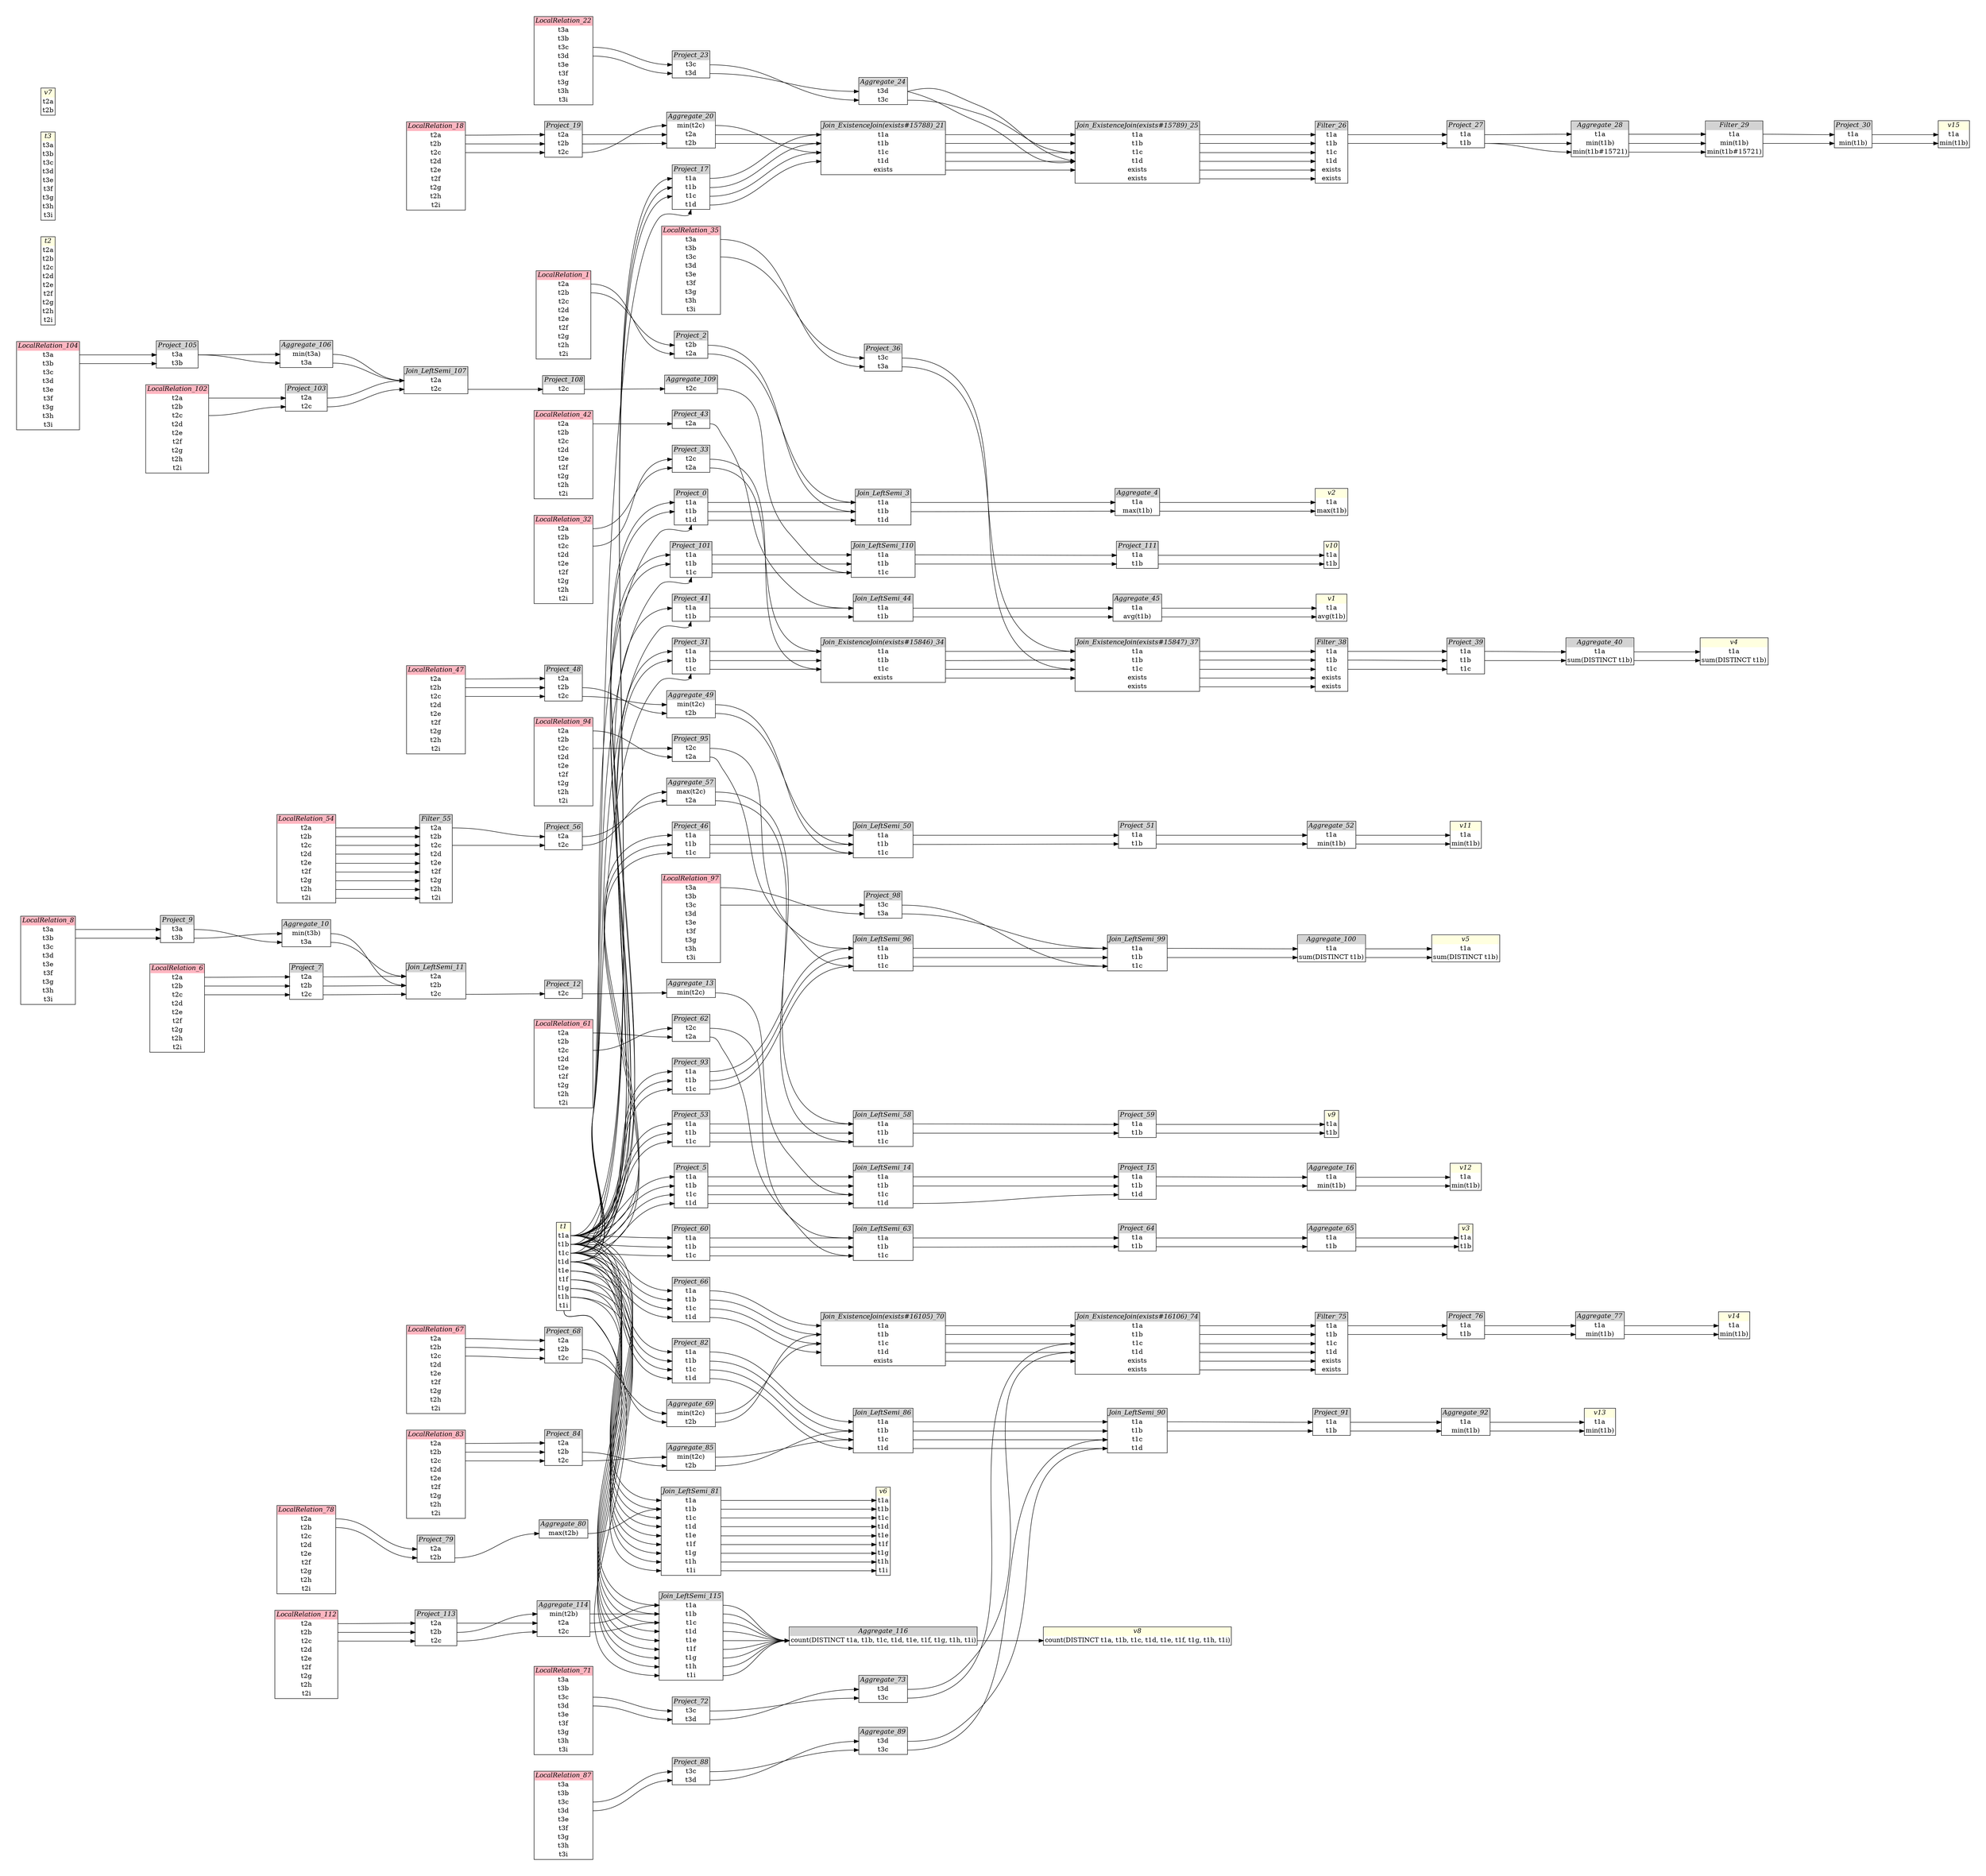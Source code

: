 // Automatically generated by SQLFlowTestSuite


digraph {
  graph [pad="0.5", nodesep="0.5", ranksep="2", fontname="Helvetica"];
  node [shape=plain]
  rankdir=LR;

  
"Aggregate_10" [label=<
<table border="1" cellborder="0" cellspacing="0">
  <tr><td bgcolor="lightgray" port="nodeName"><i>Aggregate_10</i></td></tr>
  <tr><td port="0">min(t3b)</td></tr>
<tr><td port="1">t3a</td></tr>
</table>>];
     

"Aggregate_100" [label=<
<table border="1" cellborder="0" cellspacing="0">
  <tr><td bgcolor="lightgray" port="nodeName"><i>Aggregate_100</i></td></tr>
  <tr><td port="0">t1a</td></tr>
<tr><td port="1">sum(DISTINCT t1b)</td></tr>
</table>>];
     

"Aggregate_106" [label=<
<table border="1" cellborder="0" cellspacing="0">
  <tr><td bgcolor="lightgray" port="nodeName"><i>Aggregate_106</i></td></tr>
  <tr><td port="0">min(t3a)</td></tr>
<tr><td port="1">t3a</td></tr>
</table>>];
     

"Aggregate_109" [label=<
<table border="1" cellborder="0" cellspacing="0">
  <tr><td bgcolor="lightgray" port="nodeName"><i>Aggregate_109</i></td></tr>
  <tr><td port="0">t2c</td></tr>
</table>>];
     

"Aggregate_114" [label=<
<table border="1" cellborder="0" cellspacing="0">
  <tr><td bgcolor="lightgray" port="nodeName"><i>Aggregate_114</i></td></tr>
  <tr><td port="0">min(t2b)</td></tr>
<tr><td port="1">t2a</td></tr>
<tr><td port="2">t2c</td></tr>
</table>>];
     

"Aggregate_116" [label=<
<table border="1" cellborder="0" cellspacing="0">
  <tr><td bgcolor="lightgray" port="nodeName"><i>Aggregate_116</i></td></tr>
  <tr><td port="0">count(DISTINCT t1a, t1b, t1c, t1d, t1e, t1f, t1g, t1h, t1i)</td></tr>
</table>>];
     

"Aggregate_13" [label=<
<table border="1" cellborder="0" cellspacing="0">
  <tr><td bgcolor="lightgray" port="nodeName"><i>Aggregate_13</i></td></tr>
  <tr><td port="0">min(t2c)</td></tr>
</table>>];
     

"Aggregate_16" [label=<
<table border="1" cellborder="0" cellspacing="0">
  <tr><td bgcolor="lightgray" port="nodeName"><i>Aggregate_16</i></td></tr>
  <tr><td port="0">t1a</td></tr>
<tr><td port="1">min(t1b)</td></tr>
</table>>];
     

"Aggregate_20" [label=<
<table border="1" cellborder="0" cellspacing="0">
  <tr><td bgcolor="lightgray" port="nodeName"><i>Aggregate_20</i></td></tr>
  <tr><td port="0">min(t2c)</td></tr>
<tr><td port="1">t2a</td></tr>
<tr><td port="2">t2b</td></tr>
</table>>];
     

"Aggregate_24" [label=<
<table border="1" cellborder="0" cellspacing="0">
  <tr><td bgcolor="lightgray" port="nodeName"><i>Aggregate_24</i></td></tr>
  <tr><td port="0">t3d</td></tr>
<tr><td port="1">t3c</td></tr>
</table>>];
     

"Aggregate_28" [label=<
<table border="1" cellborder="0" cellspacing="0">
  <tr><td bgcolor="lightgray" port="nodeName"><i>Aggregate_28</i></td></tr>
  <tr><td port="0">t1a</td></tr>
<tr><td port="1">min(t1b)</td></tr>
<tr><td port="2">min(t1b#15721)</td></tr>
</table>>];
     

"Aggregate_4" [label=<
<table border="1" cellborder="0" cellspacing="0">
  <tr><td bgcolor="lightgray" port="nodeName"><i>Aggregate_4</i></td></tr>
  <tr><td port="0">t1a</td></tr>
<tr><td port="1">max(t1b)</td></tr>
</table>>];
     

"Aggregate_40" [label=<
<table border="1" cellborder="0" cellspacing="0">
  <tr><td bgcolor="lightgray" port="nodeName"><i>Aggregate_40</i></td></tr>
  <tr><td port="0">t1a</td></tr>
<tr><td port="1">sum(DISTINCT t1b)</td></tr>
</table>>];
     

"Aggregate_45" [label=<
<table border="1" cellborder="0" cellspacing="0">
  <tr><td bgcolor="lightgray" port="nodeName"><i>Aggregate_45</i></td></tr>
  <tr><td port="0">t1a</td></tr>
<tr><td port="1">avg(t1b)</td></tr>
</table>>];
     

"Aggregate_49" [label=<
<table border="1" cellborder="0" cellspacing="0">
  <tr><td bgcolor="lightgray" port="nodeName"><i>Aggregate_49</i></td></tr>
  <tr><td port="0">min(t2c)</td></tr>
<tr><td port="1">t2b</td></tr>
</table>>];
     

"Aggregate_52" [label=<
<table border="1" cellborder="0" cellspacing="0">
  <tr><td bgcolor="lightgray" port="nodeName"><i>Aggregate_52</i></td></tr>
  <tr><td port="0">t1a</td></tr>
<tr><td port="1">min(t1b)</td></tr>
</table>>];
     

"Aggregate_57" [label=<
<table border="1" cellborder="0" cellspacing="0">
  <tr><td bgcolor="lightgray" port="nodeName"><i>Aggregate_57</i></td></tr>
  <tr><td port="0">max(t2c)</td></tr>
<tr><td port="1">t2a</td></tr>
</table>>];
     

"Aggregate_65" [label=<
<table border="1" cellborder="0" cellspacing="0">
  <tr><td bgcolor="lightgray" port="nodeName"><i>Aggregate_65</i></td></tr>
  <tr><td port="0">t1a</td></tr>
<tr><td port="1">t1b</td></tr>
</table>>];
     

"Aggregate_69" [label=<
<table border="1" cellborder="0" cellspacing="0">
  <tr><td bgcolor="lightgray" port="nodeName"><i>Aggregate_69</i></td></tr>
  <tr><td port="0">min(t2c)</td></tr>
<tr><td port="1">t2b</td></tr>
</table>>];
     

"Aggregate_73" [label=<
<table border="1" cellborder="0" cellspacing="0">
  <tr><td bgcolor="lightgray" port="nodeName"><i>Aggregate_73</i></td></tr>
  <tr><td port="0">t3d</td></tr>
<tr><td port="1">t3c</td></tr>
</table>>];
     

"Aggregate_77" [label=<
<table border="1" cellborder="0" cellspacing="0">
  <tr><td bgcolor="lightgray" port="nodeName"><i>Aggregate_77</i></td></tr>
  <tr><td port="0">t1a</td></tr>
<tr><td port="1">min(t1b)</td></tr>
</table>>];
     

"Aggregate_80" [label=<
<table border="1" cellborder="0" cellspacing="0">
  <tr><td bgcolor="lightgray" port="nodeName"><i>Aggregate_80</i></td></tr>
  <tr><td port="0">max(t2b)</td></tr>
</table>>];
     

"Aggregate_85" [label=<
<table border="1" cellborder="0" cellspacing="0">
  <tr><td bgcolor="lightgray" port="nodeName"><i>Aggregate_85</i></td></tr>
  <tr><td port="0">min(t2c)</td></tr>
<tr><td port="1">t2b</td></tr>
</table>>];
     

"Aggregate_89" [label=<
<table border="1" cellborder="0" cellspacing="0">
  <tr><td bgcolor="lightgray" port="nodeName"><i>Aggregate_89</i></td></tr>
  <tr><td port="0">t3d</td></tr>
<tr><td port="1">t3c</td></tr>
</table>>];
     

"Aggregate_92" [label=<
<table border="1" cellborder="0" cellspacing="0">
  <tr><td bgcolor="lightgray" port="nodeName"><i>Aggregate_92</i></td></tr>
  <tr><td port="0">t1a</td></tr>
<tr><td port="1">min(t1b)</td></tr>
</table>>];
     

"Filter_26" [label=<
<table border="1" cellborder="0" cellspacing="0">
  <tr><td bgcolor="lightgray" port="nodeName"><i>Filter_26</i></td></tr>
  <tr><td port="0">t1a</td></tr>
<tr><td port="1">t1b</td></tr>
<tr><td port="2">t1c</td></tr>
<tr><td port="3">t1d</td></tr>
<tr><td port="4">exists</td></tr>
<tr><td port="5">exists</td></tr>
</table>>];
     

"Filter_29" [label=<
<table border="1" cellborder="0" cellspacing="0">
  <tr><td bgcolor="lightgray" port="nodeName"><i>Filter_29</i></td></tr>
  <tr><td port="0">t1a</td></tr>
<tr><td port="1">min(t1b)</td></tr>
<tr><td port="2">min(t1b#15721)</td></tr>
</table>>];
     

"Filter_38" [label=<
<table border="1" cellborder="0" cellspacing="0">
  <tr><td bgcolor="lightgray" port="nodeName"><i>Filter_38</i></td></tr>
  <tr><td port="0">t1a</td></tr>
<tr><td port="1">t1b</td></tr>
<tr><td port="2">t1c</td></tr>
<tr><td port="3">exists</td></tr>
<tr><td port="4">exists</td></tr>
</table>>];
     

"Filter_55" [label=<
<table border="1" cellborder="0" cellspacing="0">
  <tr><td bgcolor="lightgray" port="nodeName"><i>Filter_55</i></td></tr>
  <tr><td port="0">t2a</td></tr>
<tr><td port="1">t2b</td></tr>
<tr><td port="2">t2c</td></tr>
<tr><td port="3">t2d</td></tr>
<tr><td port="4">t2e</td></tr>
<tr><td port="5">t2f</td></tr>
<tr><td port="6">t2g</td></tr>
<tr><td port="7">t2h</td></tr>
<tr><td port="8">t2i</td></tr>
</table>>];
     

"Filter_75" [label=<
<table border="1" cellborder="0" cellspacing="0">
  <tr><td bgcolor="lightgray" port="nodeName"><i>Filter_75</i></td></tr>
  <tr><td port="0">t1a</td></tr>
<tr><td port="1">t1b</td></tr>
<tr><td port="2">t1c</td></tr>
<tr><td port="3">t1d</td></tr>
<tr><td port="4">exists</td></tr>
<tr><td port="5">exists</td></tr>
</table>>];
     

"Join_ExistenceJoin(exists#15788)_21" [label=<
<table border="1" cellborder="0" cellspacing="0">
  <tr><td bgcolor="lightgray" port="nodeName"><i>Join_ExistenceJoin(exists#15788)_21</i></td></tr>
  <tr><td port="0">t1a</td></tr>
<tr><td port="1">t1b</td></tr>
<tr><td port="2">t1c</td></tr>
<tr><td port="3">t1d</td></tr>
<tr><td port="4">exists</td></tr>
</table>>];
     

"Join_ExistenceJoin(exists#15789)_25" [label=<
<table border="1" cellborder="0" cellspacing="0">
  <tr><td bgcolor="lightgray" port="nodeName"><i>Join_ExistenceJoin(exists#15789)_25</i></td></tr>
  <tr><td port="0">t1a</td></tr>
<tr><td port="1">t1b</td></tr>
<tr><td port="2">t1c</td></tr>
<tr><td port="3">t1d</td></tr>
<tr><td port="4">exists</td></tr>
<tr><td port="5">exists</td></tr>
</table>>];
     

"Join_ExistenceJoin(exists#15846)_34" [label=<
<table border="1" cellborder="0" cellspacing="0">
  <tr><td bgcolor="lightgray" port="nodeName"><i>Join_ExistenceJoin(exists#15846)_34</i></td></tr>
  <tr><td port="0">t1a</td></tr>
<tr><td port="1">t1b</td></tr>
<tr><td port="2">t1c</td></tr>
<tr><td port="3">exists</td></tr>
</table>>];
     

"Join_ExistenceJoin(exists#15847)_37" [label=<
<table border="1" cellborder="0" cellspacing="0">
  <tr><td bgcolor="lightgray" port="nodeName"><i>Join_ExistenceJoin(exists#15847)_37</i></td></tr>
  <tr><td port="0">t1a</td></tr>
<tr><td port="1">t1b</td></tr>
<tr><td port="2">t1c</td></tr>
<tr><td port="3">exists</td></tr>
<tr><td port="4">exists</td></tr>
</table>>];
     

"Join_ExistenceJoin(exists#16105)_70" [label=<
<table border="1" cellborder="0" cellspacing="0">
  <tr><td bgcolor="lightgray" port="nodeName"><i>Join_ExistenceJoin(exists#16105)_70</i></td></tr>
  <tr><td port="0">t1a</td></tr>
<tr><td port="1">t1b</td></tr>
<tr><td port="2">t1c</td></tr>
<tr><td port="3">t1d</td></tr>
<tr><td port="4">exists</td></tr>
</table>>];
     

"Join_ExistenceJoin(exists#16106)_74" [label=<
<table border="1" cellborder="0" cellspacing="0">
  <tr><td bgcolor="lightgray" port="nodeName"><i>Join_ExistenceJoin(exists#16106)_74</i></td></tr>
  <tr><td port="0">t1a</td></tr>
<tr><td port="1">t1b</td></tr>
<tr><td port="2">t1c</td></tr>
<tr><td port="3">t1d</td></tr>
<tr><td port="4">exists</td></tr>
<tr><td port="5">exists</td></tr>
</table>>];
     

"Join_LeftSemi_107" [label=<
<table border="1" cellborder="0" cellspacing="0">
  <tr><td bgcolor="lightgray" port="nodeName"><i>Join_LeftSemi_107</i></td></tr>
  <tr><td port="0">t2a</td></tr>
<tr><td port="1">t2c</td></tr>
</table>>];
     

"Join_LeftSemi_11" [label=<
<table border="1" cellborder="0" cellspacing="0">
  <tr><td bgcolor="lightgray" port="nodeName"><i>Join_LeftSemi_11</i></td></tr>
  <tr><td port="0">t2a</td></tr>
<tr><td port="1">t2b</td></tr>
<tr><td port="2">t2c</td></tr>
</table>>];
     

"Join_LeftSemi_110" [label=<
<table border="1" cellborder="0" cellspacing="0">
  <tr><td bgcolor="lightgray" port="nodeName"><i>Join_LeftSemi_110</i></td></tr>
  <tr><td port="0">t1a</td></tr>
<tr><td port="1">t1b</td></tr>
<tr><td port="2">t1c</td></tr>
</table>>];
     

"Join_LeftSemi_115" [label=<
<table border="1" cellborder="0" cellspacing="0">
  <tr><td bgcolor="lightgray" port="nodeName"><i>Join_LeftSemi_115</i></td></tr>
  <tr><td port="0">t1a</td></tr>
<tr><td port="1">t1b</td></tr>
<tr><td port="2">t1c</td></tr>
<tr><td port="3">t1d</td></tr>
<tr><td port="4">t1e</td></tr>
<tr><td port="5">t1f</td></tr>
<tr><td port="6">t1g</td></tr>
<tr><td port="7">t1h</td></tr>
<tr><td port="8">t1i</td></tr>
</table>>];
     

"Join_LeftSemi_14" [label=<
<table border="1" cellborder="0" cellspacing="0">
  <tr><td bgcolor="lightgray" port="nodeName"><i>Join_LeftSemi_14</i></td></tr>
  <tr><td port="0">t1a</td></tr>
<tr><td port="1">t1b</td></tr>
<tr><td port="2">t1c</td></tr>
<tr><td port="3">t1d</td></tr>
</table>>];
     

"Join_LeftSemi_3" [label=<
<table border="1" cellborder="0" cellspacing="0">
  <tr><td bgcolor="lightgray" port="nodeName"><i>Join_LeftSemi_3</i></td></tr>
  <tr><td port="0">t1a</td></tr>
<tr><td port="1">t1b</td></tr>
<tr><td port="2">t1d</td></tr>
</table>>];
     

"Join_LeftSemi_44" [label=<
<table border="1" cellborder="0" cellspacing="0">
  <tr><td bgcolor="lightgray" port="nodeName"><i>Join_LeftSemi_44</i></td></tr>
  <tr><td port="0">t1a</td></tr>
<tr><td port="1">t1b</td></tr>
</table>>];
     

"Join_LeftSemi_50" [label=<
<table border="1" cellborder="0" cellspacing="0">
  <tr><td bgcolor="lightgray" port="nodeName"><i>Join_LeftSemi_50</i></td></tr>
  <tr><td port="0">t1a</td></tr>
<tr><td port="1">t1b</td></tr>
<tr><td port="2">t1c</td></tr>
</table>>];
     

"Join_LeftSemi_58" [label=<
<table border="1" cellborder="0" cellspacing="0">
  <tr><td bgcolor="lightgray" port="nodeName"><i>Join_LeftSemi_58</i></td></tr>
  <tr><td port="0">t1a</td></tr>
<tr><td port="1">t1b</td></tr>
<tr><td port="2">t1c</td></tr>
</table>>];
     

"Join_LeftSemi_63" [label=<
<table border="1" cellborder="0" cellspacing="0">
  <tr><td bgcolor="lightgray" port="nodeName"><i>Join_LeftSemi_63</i></td></tr>
  <tr><td port="0">t1a</td></tr>
<tr><td port="1">t1b</td></tr>
<tr><td port="2">t1c</td></tr>
</table>>];
     

"Join_LeftSemi_81" [label=<
<table border="1" cellborder="0" cellspacing="0">
  <tr><td bgcolor="lightgray" port="nodeName"><i>Join_LeftSemi_81</i></td></tr>
  <tr><td port="0">t1a</td></tr>
<tr><td port="1">t1b</td></tr>
<tr><td port="2">t1c</td></tr>
<tr><td port="3">t1d</td></tr>
<tr><td port="4">t1e</td></tr>
<tr><td port="5">t1f</td></tr>
<tr><td port="6">t1g</td></tr>
<tr><td port="7">t1h</td></tr>
<tr><td port="8">t1i</td></tr>
</table>>];
     

"Join_LeftSemi_86" [label=<
<table border="1" cellborder="0" cellspacing="0">
  <tr><td bgcolor="lightgray" port="nodeName"><i>Join_LeftSemi_86</i></td></tr>
  <tr><td port="0">t1a</td></tr>
<tr><td port="1">t1b</td></tr>
<tr><td port="2">t1c</td></tr>
<tr><td port="3">t1d</td></tr>
</table>>];
     

"Join_LeftSemi_90" [label=<
<table border="1" cellborder="0" cellspacing="0">
  <tr><td bgcolor="lightgray" port="nodeName"><i>Join_LeftSemi_90</i></td></tr>
  <tr><td port="0">t1a</td></tr>
<tr><td port="1">t1b</td></tr>
<tr><td port="2">t1c</td></tr>
<tr><td port="3">t1d</td></tr>
</table>>];
     

"Join_LeftSemi_96" [label=<
<table border="1" cellborder="0" cellspacing="0">
  <tr><td bgcolor="lightgray" port="nodeName"><i>Join_LeftSemi_96</i></td></tr>
  <tr><td port="0">t1a</td></tr>
<tr><td port="1">t1b</td></tr>
<tr><td port="2">t1c</td></tr>
</table>>];
     

"Join_LeftSemi_99" [label=<
<table border="1" cellborder="0" cellspacing="0">
  <tr><td bgcolor="lightgray" port="nodeName"><i>Join_LeftSemi_99</i></td></tr>
  <tr><td port="0">t1a</td></tr>
<tr><td port="1">t1b</td></tr>
<tr><td port="2">t1c</td></tr>
</table>>];
     

"LocalRelation_1" [label=<
<table border="1" cellborder="0" cellspacing="0">
  <tr><td bgcolor="lightpink" port="nodeName"><i>LocalRelation_1</i></td></tr>
  <tr><td port="0">t2a</td></tr>
<tr><td port="1">t2b</td></tr>
<tr><td port="2">t2c</td></tr>
<tr><td port="3">t2d</td></tr>
<tr><td port="4">t2e</td></tr>
<tr><td port="5">t2f</td></tr>
<tr><td port="6">t2g</td></tr>
<tr><td port="7">t2h</td></tr>
<tr><td port="8">t2i</td></tr>
</table>>];
     

"LocalRelation_102" [label=<
<table border="1" cellborder="0" cellspacing="0">
  <tr><td bgcolor="lightpink" port="nodeName"><i>LocalRelation_102</i></td></tr>
  <tr><td port="0">t2a</td></tr>
<tr><td port="1">t2b</td></tr>
<tr><td port="2">t2c</td></tr>
<tr><td port="3">t2d</td></tr>
<tr><td port="4">t2e</td></tr>
<tr><td port="5">t2f</td></tr>
<tr><td port="6">t2g</td></tr>
<tr><td port="7">t2h</td></tr>
<tr><td port="8">t2i</td></tr>
</table>>];
     

"LocalRelation_104" [label=<
<table border="1" cellborder="0" cellspacing="0">
  <tr><td bgcolor="lightpink" port="nodeName"><i>LocalRelation_104</i></td></tr>
  <tr><td port="0">t3a</td></tr>
<tr><td port="1">t3b</td></tr>
<tr><td port="2">t3c</td></tr>
<tr><td port="3">t3d</td></tr>
<tr><td port="4">t3e</td></tr>
<tr><td port="5">t3f</td></tr>
<tr><td port="6">t3g</td></tr>
<tr><td port="7">t3h</td></tr>
<tr><td port="8">t3i</td></tr>
</table>>];
     

"LocalRelation_112" [label=<
<table border="1" cellborder="0" cellspacing="0">
  <tr><td bgcolor="lightpink" port="nodeName"><i>LocalRelation_112</i></td></tr>
  <tr><td port="0">t2a</td></tr>
<tr><td port="1">t2b</td></tr>
<tr><td port="2">t2c</td></tr>
<tr><td port="3">t2d</td></tr>
<tr><td port="4">t2e</td></tr>
<tr><td port="5">t2f</td></tr>
<tr><td port="6">t2g</td></tr>
<tr><td port="7">t2h</td></tr>
<tr><td port="8">t2i</td></tr>
</table>>];
     

"LocalRelation_18" [label=<
<table border="1" cellborder="0" cellspacing="0">
  <tr><td bgcolor="lightpink" port="nodeName"><i>LocalRelation_18</i></td></tr>
  <tr><td port="0">t2a</td></tr>
<tr><td port="1">t2b</td></tr>
<tr><td port="2">t2c</td></tr>
<tr><td port="3">t2d</td></tr>
<tr><td port="4">t2e</td></tr>
<tr><td port="5">t2f</td></tr>
<tr><td port="6">t2g</td></tr>
<tr><td port="7">t2h</td></tr>
<tr><td port="8">t2i</td></tr>
</table>>];
     

"LocalRelation_22" [label=<
<table border="1" cellborder="0" cellspacing="0">
  <tr><td bgcolor="lightpink" port="nodeName"><i>LocalRelation_22</i></td></tr>
  <tr><td port="0">t3a</td></tr>
<tr><td port="1">t3b</td></tr>
<tr><td port="2">t3c</td></tr>
<tr><td port="3">t3d</td></tr>
<tr><td port="4">t3e</td></tr>
<tr><td port="5">t3f</td></tr>
<tr><td port="6">t3g</td></tr>
<tr><td port="7">t3h</td></tr>
<tr><td port="8">t3i</td></tr>
</table>>];
     

"LocalRelation_32" [label=<
<table border="1" cellborder="0" cellspacing="0">
  <tr><td bgcolor="lightpink" port="nodeName"><i>LocalRelation_32</i></td></tr>
  <tr><td port="0">t2a</td></tr>
<tr><td port="1">t2b</td></tr>
<tr><td port="2">t2c</td></tr>
<tr><td port="3">t2d</td></tr>
<tr><td port="4">t2e</td></tr>
<tr><td port="5">t2f</td></tr>
<tr><td port="6">t2g</td></tr>
<tr><td port="7">t2h</td></tr>
<tr><td port="8">t2i</td></tr>
</table>>];
     

"LocalRelation_35" [label=<
<table border="1" cellborder="0" cellspacing="0">
  <tr><td bgcolor="lightpink" port="nodeName"><i>LocalRelation_35</i></td></tr>
  <tr><td port="0">t3a</td></tr>
<tr><td port="1">t3b</td></tr>
<tr><td port="2">t3c</td></tr>
<tr><td port="3">t3d</td></tr>
<tr><td port="4">t3e</td></tr>
<tr><td port="5">t3f</td></tr>
<tr><td port="6">t3g</td></tr>
<tr><td port="7">t3h</td></tr>
<tr><td port="8">t3i</td></tr>
</table>>];
     

"LocalRelation_42" [label=<
<table border="1" cellborder="0" cellspacing="0">
  <tr><td bgcolor="lightpink" port="nodeName"><i>LocalRelation_42</i></td></tr>
  <tr><td port="0">t2a</td></tr>
<tr><td port="1">t2b</td></tr>
<tr><td port="2">t2c</td></tr>
<tr><td port="3">t2d</td></tr>
<tr><td port="4">t2e</td></tr>
<tr><td port="5">t2f</td></tr>
<tr><td port="6">t2g</td></tr>
<tr><td port="7">t2h</td></tr>
<tr><td port="8">t2i</td></tr>
</table>>];
     

"LocalRelation_47" [label=<
<table border="1" cellborder="0" cellspacing="0">
  <tr><td bgcolor="lightpink" port="nodeName"><i>LocalRelation_47</i></td></tr>
  <tr><td port="0">t2a</td></tr>
<tr><td port="1">t2b</td></tr>
<tr><td port="2">t2c</td></tr>
<tr><td port="3">t2d</td></tr>
<tr><td port="4">t2e</td></tr>
<tr><td port="5">t2f</td></tr>
<tr><td port="6">t2g</td></tr>
<tr><td port="7">t2h</td></tr>
<tr><td port="8">t2i</td></tr>
</table>>];
     

"LocalRelation_54" [label=<
<table border="1" cellborder="0" cellspacing="0">
  <tr><td bgcolor="lightpink" port="nodeName"><i>LocalRelation_54</i></td></tr>
  <tr><td port="0">t2a</td></tr>
<tr><td port="1">t2b</td></tr>
<tr><td port="2">t2c</td></tr>
<tr><td port="3">t2d</td></tr>
<tr><td port="4">t2e</td></tr>
<tr><td port="5">t2f</td></tr>
<tr><td port="6">t2g</td></tr>
<tr><td port="7">t2h</td></tr>
<tr><td port="8">t2i</td></tr>
</table>>];
     

"LocalRelation_6" [label=<
<table border="1" cellborder="0" cellspacing="0">
  <tr><td bgcolor="lightpink" port="nodeName"><i>LocalRelation_6</i></td></tr>
  <tr><td port="0">t2a</td></tr>
<tr><td port="1">t2b</td></tr>
<tr><td port="2">t2c</td></tr>
<tr><td port="3">t2d</td></tr>
<tr><td port="4">t2e</td></tr>
<tr><td port="5">t2f</td></tr>
<tr><td port="6">t2g</td></tr>
<tr><td port="7">t2h</td></tr>
<tr><td port="8">t2i</td></tr>
</table>>];
     

"LocalRelation_61" [label=<
<table border="1" cellborder="0" cellspacing="0">
  <tr><td bgcolor="lightpink" port="nodeName"><i>LocalRelation_61</i></td></tr>
  <tr><td port="0">t2a</td></tr>
<tr><td port="1">t2b</td></tr>
<tr><td port="2">t2c</td></tr>
<tr><td port="3">t2d</td></tr>
<tr><td port="4">t2e</td></tr>
<tr><td port="5">t2f</td></tr>
<tr><td port="6">t2g</td></tr>
<tr><td port="7">t2h</td></tr>
<tr><td port="8">t2i</td></tr>
</table>>];
     

"LocalRelation_67" [label=<
<table border="1" cellborder="0" cellspacing="0">
  <tr><td bgcolor="lightpink" port="nodeName"><i>LocalRelation_67</i></td></tr>
  <tr><td port="0">t2a</td></tr>
<tr><td port="1">t2b</td></tr>
<tr><td port="2">t2c</td></tr>
<tr><td port="3">t2d</td></tr>
<tr><td port="4">t2e</td></tr>
<tr><td port="5">t2f</td></tr>
<tr><td port="6">t2g</td></tr>
<tr><td port="7">t2h</td></tr>
<tr><td port="8">t2i</td></tr>
</table>>];
     

"LocalRelation_71" [label=<
<table border="1" cellborder="0" cellspacing="0">
  <tr><td bgcolor="lightpink" port="nodeName"><i>LocalRelation_71</i></td></tr>
  <tr><td port="0">t3a</td></tr>
<tr><td port="1">t3b</td></tr>
<tr><td port="2">t3c</td></tr>
<tr><td port="3">t3d</td></tr>
<tr><td port="4">t3e</td></tr>
<tr><td port="5">t3f</td></tr>
<tr><td port="6">t3g</td></tr>
<tr><td port="7">t3h</td></tr>
<tr><td port="8">t3i</td></tr>
</table>>];
     

"LocalRelation_78" [label=<
<table border="1" cellborder="0" cellspacing="0">
  <tr><td bgcolor="lightpink" port="nodeName"><i>LocalRelation_78</i></td></tr>
  <tr><td port="0">t2a</td></tr>
<tr><td port="1">t2b</td></tr>
<tr><td port="2">t2c</td></tr>
<tr><td port="3">t2d</td></tr>
<tr><td port="4">t2e</td></tr>
<tr><td port="5">t2f</td></tr>
<tr><td port="6">t2g</td></tr>
<tr><td port="7">t2h</td></tr>
<tr><td port="8">t2i</td></tr>
</table>>];
     

"LocalRelation_8" [label=<
<table border="1" cellborder="0" cellspacing="0">
  <tr><td bgcolor="lightpink" port="nodeName"><i>LocalRelation_8</i></td></tr>
  <tr><td port="0">t3a</td></tr>
<tr><td port="1">t3b</td></tr>
<tr><td port="2">t3c</td></tr>
<tr><td port="3">t3d</td></tr>
<tr><td port="4">t3e</td></tr>
<tr><td port="5">t3f</td></tr>
<tr><td port="6">t3g</td></tr>
<tr><td port="7">t3h</td></tr>
<tr><td port="8">t3i</td></tr>
</table>>];
     

"LocalRelation_83" [label=<
<table border="1" cellborder="0" cellspacing="0">
  <tr><td bgcolor="lightpink" port="nodeName"><i>LocalRelation_83</i></td></tr>
  <tr><td port="0">t2a</td></tr>
<tr><td port="1">t2b</td></tr>
<tr><td port="2">t2c</td></tr>
<tr><td port="3">t2d</td></tr>
<tr><td port="4">t2e</td></tr>
<tr><td port="5">t2f</td></tr>
<tr><td port="6">t2g</td></tr>
<tr><td port="7">t2h</td></tr>
<tr><td port="8">t2i</td></tr>
</table>>];
     

"LocalRelation_87" [label=<
<table border="1" cellborder="0" cellspacing="0">
  <tr><td bgcolor="lightpink" port="nodeName"><i>LocalRelation_87</i></td></tr>
  <tr><td port="0">t3a</td></tr>
<tr><td port="1">t3b</td></tr>
<tr><td port="2">t3c</td></tr>
<tr><td port="3">t3d</td></tr>
<tr><td port="4">t3e</td></tr>
<tr><td port="5">t3f</td></tr>
<tr><td port="6">t3g</td></tr>
<tr><td port="7">t3h</td></tr>
<tr><td port="8">t3i</td></tr>
</table>>];
     

"LocalRelation_94" [label=<
<table border="1" cellborder="0" cellspacing="0">
  <tr><td bgcolor="lightpink" port="nodeName"><i>LocalRelation_94</i></td></tr>
  <tr><td port="0">t2a</td></tr>
<tr><td port="1">t2b</td></tr>
<tr><td port="2">t2c</td></tr>
<tr><td port="3">t2d</td></tr>
<tr><td port="4">t2e</td></tr>
<tr><td port="5">t2f</td></tr>
<tr><td port="6">t2g</td></tr>
<tr><td port="7">t2h</td></tr>
<tr><td port="8">t2i</td></tr>
</table>>];
     

"LocalRelation_97" [label=<
<table border="1" cellborder="0" cellspacing="0">
  <tr><td bgcolor="lightpink" port="nodeName"><i>LocalRelation_97</i></td></tr>
  <tr><td port="0">t3a</td></tr>
<tr><td port="1">t3b</td></tr>
<tr><td port="2">t3c</td></tr>
<tr><td port="3">t3d</td></tr>
<tr><td port="4">t3e</td></tr>
<tr><td port="5">t3f</td></tr>
<tr><td port="6">t3g</td></tr>
<tr><td port="7">t3h</td></tr>
<tr><td port="8">t3i</td></tr>
</table>>];
     

"Project_0" [label=<
<table border="1" cellborder="0" cellspacing="0">
  <tr><td bgcolor="lightgray" port="nodeName"><i>Project_0</i></td></tr>
  <tr><td port="0">t1a</td></tr>
<tr><td port="1">t1b</td></tr>
<tr><td port="2">t1d</td></tr>
</table>>];
     

"Project_101" [label=<
<table border="1" cellborder="0" cellspacing="0">
  <tr><td bgcolor="lightgray" port="nodeName"><i>Project_101</i></td></tr>
  <tr><td port="0">t1a</td></tr>
<tr><td port="1">t1b</td></tr>
<tr><td port="2">t1c</td></tr>
</table>>];
     

"Project_103" [label=<
<table border="1" cellborder="0" cellspacing="0">
  <tr><td bgcolor="lightgray" port="nodeName"><i>Project_103</i></td></tr>
  <tr><td port="0">t2a</td></tr>
<tr><td port="1">t2c</td></tr>
</table>>];
     

"Project_105" [label=<
<table border="1" cellborder="0" cellspacing="0">
  <tr><td bgcolor="lightgray" port="nodeName"><i>Project_105</i></td></tr>
  <tr><td port="0">t3a</td></tr>
<tr><td port="1">t3b</td></tr>
</table>>];
     

"Project_108" [label=<
<table border="1" cellborder="0" cellspacing="0">
  <tr><td bgcolor="lightgray" port="nodeName"><i>Project_108</i></td></tr>
  <tr><td port="0">t2c</td></tr>
</table>>];
     

"Project_111" [label=<
<table border="1" cellborder="0" cellspacing="0">
  <tr><td bgcolor="lightgray" port="nodeName"><i>Project_111</i></td></tr>
  <tr><td port="0">t1a</td></tr>
<tr><td port="1">t1b</td></tr>
</table>>];
     

"Project_113" [label=<
<table border="1" cellborder="0" cellspacing="0">
  <tr><td bgcolor="lightgray" port="nodeName"><i>Project_113</i></td></tr>
  <tr><td port="0">t2a</td></tr>
<tr><td port="1">t2b</td></tr>
<tr><td port="2">t2c</td></tr>
</table>>];
     

"Project_12" [label=<
<table border="1" cellborder="0" cellspacing="0">
  <tr><td bgcolor="lightgray" port="nodeName"><i>Project_12</i></td></tr>
  <tr><td port="0">t2c</td></tr>
</table>>];
     

"Project_15" [label=<
<table border="1" cellborder="0" cellspacing="0">
  <tr><td bgcolor="lightgray" port="nodeName"><i>Project_15</i></td></tr>
  <tr><td port="0">t1a</td></tr>
<tr><td port="1">t1b</td></tr>
<tr><td port="2">t1d</td></tr>
</table>>];
     

"Project_17" [label=<
<table border="1" cellborder="0" cellspacing="0">
  <tr><td bgcolor="lightgray" port="nodeName"><i>Project_17</i></td></tr>
  <tr><td port="0">t1a</td></tr>
<tr><td port="1">t1b</td></tr>
<tr><td port="2">t1c</td></tr>
<tr><td port="3">t1d</td></tr>
</table>>];
     

"Project_19" [label=<
<table border="1" cellborder="0" cellspacing="0">
  <tr><td bgcolor="lightgray" port="nodeName"><i>Project_19</i></td></tr>
  <tr><td port="0">t2a</td></tr>
<tr><td port="1">t2b</td></tr>
<tr><td port="2">t2c</td></tr>
</table>>];
     

"Project_2" [label=<
<table border="1" cellborder="0" cellspacing="0">
  <tr><td bgcolor="lightgray" port="nodeName"><i>Project_2</i></td></tr>
  <tr><td port="0">t2b</td></tr>
<tr><td port="1">t2a</td></tr>
</table>>];
     

"Project_23" [label=<
<table border="1" cellborder="0" cellspacing="0">
  <tr><td bgcolor="lightgray" port="nodeName"><i>Project_23</i></td></tr>
  <tr><td port="0">t3c</td></tr>
<tr><td port="1">t3d</td></tr>
</table>>];
     

"Project_27" [label=<
<table border="1" cellborder="0" cellspacing="0">
  <tr><td bgcolor="lightgray" port="nodeName"><i>Project_27</i></td></tr>
  <tr><td port="0">t1a</td></tr>
<tr><td port="1">t1b</td></tr>
</table>>];
     

"Project_30" [label=<
<table border="1" cellborder="0" cellspacing="0">
  <tr><td bgcolor="lightgray" port="nodeName"><i>Project_30</i></td></tr>
  <tr><td port="0">t1a</td></tr>
<tr><td port="1">min(t1b)</td></tr>
</table>>];
     

"Project_31" [label=<
<table border="1" cellborder="0" cellspacing="0">
  <tr><td bgcolor="lightgray" port="nodeName"><i>Project_31</i></td></tr>
  <tr><td port="0">t1a</td></tr>
<tr><td port="1">t1b</td></tr>
<tr><td port="2">t1c</td></tr>
</table>>];
     

"Project_33" [label=<
<table border="1" cellborder="0" cellspacing="0">
  <tr><td bgcolor="lightgray" port="nodeName"><i>Project_33</i></td></tr>
  <tr><td port="0">t2c</td></tr>
<tr><td port="1">t2a</td></tr>
</table>>];
     

"Project_36" [label=<
<table border="1" cellborder="0" cellspacing="0">
  <tr><td bgcolor="lightgray" port="nodeName"><i>Project_36</i></td></tr>
  <tr><td port="0">t3c</td></tr>
<tr><td port="1">t3a</td></tr>
</table>>];
     

"Project_39" [label=<
<table border="1" cellborder="0" cellspacing="0">
  <tr><td bgcolor="lightgray" port="nodeName"><i>Project_39</i></td></tr>
  <tr><td port="0">t1a</td></tr>
<tr><td port="1">t1b</td></tr>
<tr><td port="2">t1c</td></tr>
</table>>];
     

"Project_41" [label=<
<table border="1" cellborder="0" cellspacing="0">
  <tr><td bgcolor="lightgray" port="nodeName"><i>Project_41</i></td></tr>
  <tr><td port="0">t1a</td></tr>
<tr><td port="1">t1b</td></tr>
</table>>];
     

"Project_43" [label=<
<table border="1" cellborder="0" cellspacing="0">
  <tr><td bgcolor="lightgray" port="nodeName"><i>Project_43</i></td></tr>
  <tr><td port="0">t2a</td></tr>
</table>>];
     

"Project_46" [label=<
<table border="1" cellborder="0" cellspacing="0">
  <tr><td bgcolor="lightgray" port="nodeName"><i>Project_46</i></td></tr>
  <tr><td port="0">t1a</td></tr>
<tr><td port="1">t1b</td></tr>
<tr><td port="2">t1c</td></tr>
</table>>];
     

"Project_48" [label=<
<table border="1" cellborder="0" cellspacing="0">
  <tr><td bgcolor="lightgray" port="nodeName"><i>Project_48</i></td></tr>
  <tr><td port="0">t2a</td></tr>
<tr><td port="1">t2b</td></tr>
<tr><td port="2">t2c</td></tr>
</table>>];
     

"Project_5" [label=<
<table border="1" cellborder="0" cellspacing="0">
  <tr><td bgcolor="lightgray" port="nodeName"><i>Project_5</i></td></tr>
  <tr><td port="0">t1a</td></tr>
<tr><td port="1">t1b</td></tr>
<tr><td port="2">t1c</td></tr>
<tr><td port="3">t1d</td></tr>
</table>>];
     

"Project_51" [label=<
<table border="1" cellborder="0" cellspacing="0">
  <tr><td bgcolor="lightgray" port="nodeName"><i>Project_51</i></td></tr>
  <tr><td port="0">t1a</td></tr>
<tr><td port="1">t1b</td></tr>
</table>>];
     

"Project_53" [label=<
<table border="1" cellborder="0" cellspacing="0">
  <tr><td bgcolor="lightgray" port="nodeName"><i>Project_53</i></td></tr>
  <tr><td port="0">t1a</td></tr>
<tr><td port="1">t1b</td></tr>
<tr><td port="2">t1c</td></tr>
</table>>];
     

"Project_56" [label=<
<table border="1" cellborder="0" cellspacing="0">
  <tr><td bgcolor="lightgray" port="nodeName"><i>Project_56</i></td></tr>
  <tr><td port="0">t2a</td></tr>
<tr><td port="1">t2c</td></tr>
</table>>];
     

"Project_59" [label=<
<table border="1" cellborder="0" cellspacing="0">
  <tr><td bgcolor="lightgray" port="nodeName"><i>Project_59</i></td></tr>
  <tr><td port="0">t1a</td></tr>
<tr><td port="1">t1b</td></tr>
</table>>];
     

"Project_60" [label=<
<table border="1" cellborder="0" cellspacing="0">
  <tr><td bgcolor="lightgray" port="nodeName"><i>Project_60</i></td></tr>
  <tr><td port="0">t1a</td></tr>
<tr><td port="1">t1b</td></tr>
<tr><td port="2">t1c</td></tr>
</table>>];
     

"Project_62" [label=<
<table border="1" cellborder="0" cellspacing="0">
  <tr><td bgcolor="lightgray" port="nodeName"><i>Project_62</i></td></tr>
  <tr><td port="0">t2c</td></tr>
<tr><td port="1">t2a</td></tr>
</table>>];
     

"Project_64" [label=<
<table border="1" cellborder="0" cellspacing="0">
  <tr><td bgcolor="lightgray" port="nodeName"><i>Project_64</i></td></tr>
  <tr><td port="0">t1a</td></tr>
<tr><td port="1">t1b</td></tr>
</table>>];
     

"Project_66" [label=<
<table border="1" cellborder="0" cellspacing="0">
  <tr><td bgcolor="lightgray" port="nodeName"><i>Project_66</i></td></tr>
  <tr><td port="0">t1a</td></tr>
<tr><td port="1">t1b</td></tr>
<tr><td port="2">t1c</td></tr>
<tr><td port="3">t1d</td></tr>
</table>>];
     

"Project_68" [label=<
<table border="1" cellborder="0" cellspacing="0">
  <tr><td bgcolor="lightgray" port="nodeName"><i>Project_68</i></td></tr>
  <tr><td port="0">t2a</td></tr>
<tr><td port="1">t2b</td></tr>
<tr><td port="2">t2c</td></tr>
</table>>];
     

"Project_7" [label=<
<table border="1" cellborder="0" cellspacing="0">
  <tr><td bgcolor="lightgray" port="nodeName"><i>Project_7</i></td></tr>
  <tr><td port="0">t2a</td></tr>
<tr><td port="1">t2b</td></tr>
<tr><td port="2">t2c</td></tr>
</table>>];
     

"Project_72" [label=<
<table border="1" cellborder="0" cellspacing="0">
  <tr><td bgcolor="lightgray" port="nodeName"><i>Project_72</i></td></tr>
  <tr><td port="0">t3c</td></tr>
<tr><td port="1">t3d</td></tr>
</table>>];
     

"Project_76" [label=<
<table border="1" cellborder="0" cellspacing="0">
  <tr><td bgcolor="lightgray" port="nodeName"><i>Project_76</i></td></tr>
  <tr><td port="0">t1a</td></tr>
<tr><td port="1">t1b</td></tr>
</table>>];
     

"Project_79" [label=<
<table border="1" cellborder="0" cellspacing="0">
  <tr><td bgcolor="lightgray" port="nodeName"><i>Project_79</i></td></tr>
  <tr><td port="0">t2a</td></tr>
<tr><td port="1">t2b</td></tr>
</table>>];
     

"Project_82" [label=<
<table border="1" cellborder="0" cellspacing="0">
  <tr><td bgcolor="lightgray" port="nodeName"><i>Project_82</i></td></tr>
  <tr><td port="0">t1a</td></tr>
<tr><td port="1">t1b</td></tr>
<tr><td port="2">t1c</td></tr>
<tr><td port="3">t1d</td></tr>
</table>>];
     

"Project_84" [label=<
<table border="1" cellborder="0" cellspacing="0">
  <tr><td bgcolor="lightgray" port="nodeName"><i>Project_84</i></td></tr>
  <tr><td port="0">t2a</td></tr>
<tr><td port="1">t2b</td></tr>
<tr><td port="2">t2c</td></tr>
</table>>];
     

"Project_88" [label=<
<table border="1" cellborder="0" cellspacing="0">
  <tr><td bgcolor="lightgray" port="nodeName"><i>Project_88</i></td></tr>
  <tr><td port="0">t3c</td></tr>
<tr><td port="1">t3d</td></tr>
</table>>];
     

"Project_9" [label=<
<table border="1" cellborder="0" cellspacing="0">
  <tr><td bgcolor="lightgray" port="nodeName"><i>Project_9</i></td></tr>
  <tr><td port="0">t3a</td></tr>
<tr><td port="1">t3b</td></tr>
</table>>];
     

"Project_91" [label=<
<table border="1" cellborder="0" cellspacing="0">
  <tr><td bgcolor="lightgray" port="nodeName"><i>Project_91</i></td></tr>
  <tr><td port="0">t1a</td></tr>
<tr><td port="1">t1b</td></tr>
</table>>];
     

"Project_93" [label=<
<table border="1" cellborder="0" cellspacing="0">
  <tr><td bgcolor="lightgray" port="nodeName"><i>Project_93</i></td></tr>
  <tr><td port="0">t1a</td></tr>
<tr><td port="1">t1b</td></tr>
<tr><td port="2">t1c</td></tr>
</table>>];
     

"Project_95" [label=<
<table border="1" cellborder="0" cellspacing="0">
  <tr><td bgcolor="lightgray" port="nodeName"><i>Project_95</i></td></tr>
  <tr><td port="0">t2c</td></tr>
<tr><td port="1">t2a</td></tr>
</table>>];
     

"Project_98" [label=<
<table border="1" cellborder="0" cellspacing="0">
  <tr><td bgcolor="lightgray" port="nodeName"><i>Project_98</i></td></tr>
  <tr><td port="0">t3c</td></tr>
<tr><td port="1">t3a</td></tr>
</table>>];
     

"t1" [label=<
<table border="1" cellborder="0" cellspacing="0">
  <tr><td bgcolor="lightyellow" port="nodeName"><i>t1</i></td></tr>
  <tr><td port="0">t1a</td></tr>
<tr><td port="1">t1b</td></tr>
<tr><td port="2">t1c</td></tr>
<tr><td port="3">t1d</td></tr>
<tr><td port="4">t1e</td></tr>
<tr><td port="5">t1f</td></tr>
<tr><td port="6">t1g</td></tr>
<tr><td port="7">t1h</td></tr>
<tr><td port="8">t1i</td></tr>
</table>>];
     

"t2" [label=<
<table border="1" cellborder="0" cellspacing="0">
  <tr><td bgcolor="lightyellow" port="nodeName"><i>t2</i></td></tr>
  <tr><td port="0">t2a</td></tr>
<tr><td port="1">t2b</td></tr>
<tr><td port="2">t2c</td></tr>
<tr><td port="3">t2d</td></tr>
<tr><td port="4">t2e</td></tr>
<tr><td port="5">t2f</td></tr>
<tr><td port="6">t2g</td></tr>
<tr><td port="7">t2h</td></tr>
<tr><td port="8">t2i</td></tr>
</table>>];
     

"t3" [label=<
<table border="1" cellborder="0" cellspacing="0">
  <tr><td bgcolor="lightyellow" port="nodeName"><i>t3</i></td></tr>
  <tr><td port="0">t3a</td></tr>
<tr><td port="1">t3b</td></tr>
<tr><td port="2">t3c</td></tr>
<tr><td port="3">t3d</td></tr>
<tr><td port="4">t3e</td></tr>
<tr><td port="5">t3f</td></tr>
<tr><td port="6">t3g</td></tr>
<tr><td port="7">t3h</td></tr>
<tr><td port="8">t3i</td></tr>
</table>>];
     

"v1" [label=<
<table border="1" cellborder="0" cellspacing="0">
  <tr><td bgcolor="lightyellow" port="nodeName"><i>v1</i></td></tr>
  <tr><td port="0">t1a</td></tr>
<tr><td port="1">avg(t1b)</td></tr>
</table>>];
     

"v10" [label=<
<table border="1" cellborder="0" cellspacing="0">
  <tr><td bgcolor="lightyellow" port="nodeName"><i>v10</i></td></tr>
  <tr><td port="0">t1a</td></tr>
<tr><td port="1">t1b</td></tr>
</table>>];
     

"v11" [label=<
<table border="1" cellborder="0" cellspacing="0">
  <tr><td bgcolor="lightyellow" port="nodeName"><i>v11</i></td></tr>
  <tr><td port="0">t1a</td></tr>
<tr><td port="1">min(t1b)</td></tr>
</table>>];
     

"v12" [label=<
<table border="1" cellborder="0" cellspacing="0">
  <tr><td bgcolor="lightyellow" port="nodeName"><i>v12</i></td></tr>
  <tr><td port="0">t1a</td></tr>
<tr><td port="1">min(t1b)</td></tr>
</table>>];
     

"v13" [label=<
<table border="1" cellborder="0" cellspacing="0">
  <tr><td bgcolor="lightyellow" port="nodeName"><i>v13</i></td></tr>
  <tr><td port="0">t1a</td></tr>
<tr><td port="1">min(t1b)</td></tr>
</table>>];
     

"v14" [label=<
<table border="1" cellborder="0" cellspacing="0">
  <tr><td bgcolor="lightyellow" port="nodeName"><i>v14</i></td></tr>
  <tr><td port="0">t1a</td></tr>
<tr><td port="1">min(t1b)</td></tr>
</table>>];
     

"v15" [label=<
<table border="1" cellborder="0" cellspacing="0">
  <tr><td bgcolor="lightyellow" port="nodeName"><i>v15</i></td></tr>
  <tr><td port="0">t1a</td></tr>
<tr><td port="1">min(t1b)</td></tr>
</table>>];
     

"v2" [label=<
<table border="1" cellborder="0" cellspacing="0">
  <tr><td bgcolor="lightyellow" port="nodeName"><i>v2</i></td></tr>
  <tr><td port="0">t1a</td></tr>
<tr><td port="1">max(t1b)</td></tr>
</table>>];
     

"v3" [label=<
<table border="1" cellborder="0" cellspacing="0">
  <tr><td bgcolor="lightyellow" port="nodeName"><i>v3</i></td></tr>
  <tr><td port="0">t1a</td></tr>
<tr><td port="1">t1b</td></tr>
</table>>];
     

"v4" [label=<
<table border="1" cellborder="0" cellspacing="0">
  <tr><td bgcolor="lightyellow" port="nodeName"><i>v4</i></td></tr>
  <tr><td port="0">t1a</td></tr>
<tr><td port="1">sum(DISTINCT t1b)</td></tr>
</table>>];
     

"v5" [label=<
<table border="1" cellborder="0" cellspacing="0">
  <tr><td bgcolor="lightyellow" port="nodeName"><i>v5</i></td></tr>
  <tr><td port="0">t1a</td></tr>
<tr><td port="1">sum(DISTINCT t1b)</td></tr>
</table>>];
     

"v6" [label=<
<table border="1" cellborder="0" cellspacing="0">
  <tr><td bgcolor="lightyellow" port="nodeName"><i>v6</i></td></tr>
  <tr><td port="0">t1a</td></tr>
<tr><td port="1">t1b</td></tr>
<tr><td port="2">t1c</td></tr>
<tr><td port="3">t1d</td></tr>
<tr><td port="4">t1e</td></tr>
<tr><td port="5">t1f</td></tr>
<tr><td port="6">t1g</td></tr>
<tr><td port="7">t1h</td></tr>
<tr><td port="8">t1i</td></tr>
</table>>];
     

"v7" [label=<
<table border="1" cellborder="0" cellspacing="0">
  <tr><td bgcolor="lightyellow" port="nodeName"><i>v7</i></td></tr>
  <tr><td port="0">t2a</td></tr>
<tr><td port="1">t2b</td></tr>
</table>>];
     

"v8" [label=<
<table border="1" cellborder="0" cellspacing="0">
  <tr><td bgcolor="lightyellow" port="nodeName"><i>v8</i></td></tr>
  <tr><td port="0">count(DISTINCT t1a, t1b, t1c, t1d, t1e, t1f, t1g, t1h, t1i)</td></tr>
</table>>];
     

"v9" [label=<
<table border="1" cellborder="0" cellspacing="0">
  <tr><td bgcolor="lightyellow" port="nodeName"><i>v9</i></td></tr>
  <tr><td port="0">t1a</td></tr>
<tr><td port="1">t1b</td></tr>
</table>>];
     
  "Aggregate_10":0 -> "Join_LeftSemi_11":1;
"Aggregate_10":1 -> "Join_LeftSemi_11":0;
"Aggregate_100":0 -> "v5":0;
"Aggregate_100":1 -> "v5":1;
"Aggregate_106":0 -> "Join_LeftSemi_107":0;
"Aggregate_106":1 -> "Join_LeftSemi_107":0;
"Aggregate_109":0 -> "Join_LeftSemi_110":2;
"Aggregate_114":0 -> "Join_LeftSemi_115":1;
"Aggregate_114":1 -> "Join_LeftSemi_115":0;
"Aggregate_114":2 -> "Join_LeftSemi_115":2;
"Aggregate_116":0 -> "v8":0;
"Aggregate_13":0 -> "Join_LeftSemi_14":2;
"Aggregate_16":0 -> "v12":0;
"Aggregate_16":1 -> "v12":1;
"Aggregate_20":0 -> "Join_ExistenceJoin(exists#15788)_21":2;
"Aggregate_20":1 -> "Join_ExistenceJoin(exists#15788)_21":0;
"Aggregate_20":2 -> "Join_ExistenceJoin(exists#15788)_21":1;
"Aggregate_24":0 -> "Join_ExistenceJoin(exists#15789)_25":3;
"Aggregate_24":0 -> "Join_ExistenceJoin(exists#15789)_25":3;
"Aggregate_24":1 -> "Join_ExistenceJoin(exists#15789)_25":2;
"Aggregate_28":0 -> "Filter_29":0;
"Aggregate_28":1 -> "Filter_29":1;
"Aggregate_28":2 -> "Filter_29":2;
"Aggregate_4":0 -> "v2":0;
"Aggregate_4":1 -> "v2":1;
"Aggregate_40":0 -> "v4":0;
"Aggregate_40":1 -> "v4":1;
"Aggregate_45":0 -> "v1":0;
"Aggregate_45":1 -> "v1":1;
"Aggregate_49":0 -> "Join_LeftSemi_50":2;
"Aggregate_49":1 -> "Join_LeftSemi_50":1;
"Aggregate_52":0 -> "v11":0;
"Aggregate_52":1 -> "v11":1;
"Aggregate_57":0 -> "Join_LeftSemi_58":2;
"Aggregate_57":1 -> "Join_LeftSemi_58":0;
"Aggregate_65":0 -> "v3":0;
"Aggregate_65":1 -> "v3":1;
"Aggregate_69":0 -> "Join_ExistenceJoin(exists#16105)_70":2;
"Aggregate_69":1 -> "Join_ExistenceJoin(exists#16105)_70":1;
"Aggregate_73":0 -> "Join_ExistenceJoin(exists#16106)_74":3;
"Aggregate_73":1 -> "Join_ExistenceJoin(exists#16106)_74":2;
"Aggregate_77":0 -> "v14":0;
"Aggregate_77":1 -> "v14":1;
"Aggregate_80":0 -> "Join_LeftSemi_81":1;
"Aggregate_85":0 -> "Join_LeftSemi_86":2;
"Aggregate_85":1 -> "Join_LeftSemi_86":1;
"Aggregate_89":0 -> "Join_LeftSemi_90":3;
"Aggregate_89":1 -> "Join_LeftSemi_90":2;
"Aggregate_92":0 -> "v13":0;
"Aggregate_92":1 -> "v13":1;
"Filter_26":0 -> "Project_27":0;
"Filter_26":1 -> "Project_27":1;
"Filter_29":0 -> "Project_30":0;
"Filter_29":1 -> "Project_30":1;
"Filter_38":0 -> "Project_39":0;
"Filter_38":1 -> "Project_39":1;
"Filter_38":2 -> "Project_39":2;
"Filter_55":0 -> "Project_56":0;
"Filter_55":2 -> "Project_56":1;
"Filter_75":0 -> "Project_76":0;
"Filter_75":1 -> "Project_76":1;
"Join_ExistenceJoin(exists#15788)_21":0 -> "Join_ExistenceJoin(exists#15789)_25":0;
"Join_ExistenceJoin(exists#15788)_21":1 -> "Join_ExistenceJoin(exists#15789)_25":1;
"Join_ExistenceJoin(exists#15788)_21":2 -> "Join_ExistenceJoin(exists#15789)_25":2;
"Join_ExistenceJoin(exists#15788)_21":3 -> "Join_ExistenceJoin(exists#15789)_25":3;
"Join_ExistenceJoin(exists#15788)_21":4 -> "Join_ExistenceJoin(exists#15789)_25":4;
"Join_ExistenceJoin(exists#15789)_25":0 -> "Filter_26":0;
"Join_ExistenceJoin(exists#15789)_25":1 -> "Filter_26":1;
"Join_ExistenceJoin(exists#15789)_25":2 -> "Filter_26":2;
"Join_ExistenceJoin(exists#15789)_25":3 -> "Filter_26":3;
"Join_ExistenceJoin(exists#15789)_25":4 -> "Filter_26":4;
"Join_ExistenceJoin(exists#15789)_25":5 -> "Filter_26":5;
"Join_ExistenceJoin(exists#15846)_34":0 -> "Join_ExistenceJoin(exists#15847)_37":0;
"Join_ExistenceJoin(exists#15846)_34":1 -> "Join_ExistenceJoin(exists#15847)_37":1;
"Join_ExistenceJoin(exists#15846)_34":2 -> "Join_ExistenceJoin(exists#15847)_37":2;
"Join_ExistenceJoin(exists#15846)_34":3 -> "Join_ExistenceJoin(exists#15847)_37":3;
"Join_ExistenceJoin(exists#15847)_37":0 -> "Filter_38":0;
"Join_ExistenceJoin(exists#15847)_37":1 -> "Filter_38":1;
"Join_ExistenceJoin(exists#15847)_37":2 -> "Filter_38":2;
"Join_ExistenceJoin(exists#15847)_37":3 -> "Filter_38":3;
"Join_ExistenceJoin(exists#15847)_37":4 -> "Filter_38":4;
"Join_ExistenceJoin(exists#16105)_70":0 -> "Join_ExistenceJoin(exists#16106)_74":0;
"Join_ExistenceJoin(exists#16105)_70":1 -> "Join_ExistenceJoin(exists#16106)_74":1;
"Join_ExistenceJoin(exists#16105)_70":2 -> "Join_ExistenceJoin(exists#16106)_74":2;
"Join_ExistenceJoin(exists#16105)_70":3 -> "Join_ExistenceJoin(exists#16106)_74":3;
"Join_ExistenceJoin(exists#16105)_70":4 -> "Join_ExistenceJoin(exists#16106)_74":4;
"Join_ExistenceJoin(exists#16106)_74":0 -> "Filter_75":0;
"Join_ExistenceJoin(exists#16106)_74":1 -> "Filter_75":1;
"Join_ExistenceJoin(exists#16106)_74":2 -> "Filter_75":2;
"Join_ExistenceJoin(exists#16106)_74":3 -> "Filter_75":3;
"Join_ExistenceJoin(exists#16106)_74":4 -> "Filter_75":4;
"Join_ExistenceJoin(exists#16106)_74":5 -> "Filter_75":5;
"Join_LeftSemi_107":1 -> "Project_108":0;
"Join_LeftSemi_11":2 -> "Project_12":0;
"Join_LeftSemi_110":0 -> "Project_111":0;
"Join_LeftSemi_110":1 -> "Project_111":1;
"Join_LeftSemi_115":0 -> "Aggregate_116":0;
"Join_LeftSemi_115":1 -> "Aggregate_116":0;
"Join_LeftSemi_115":2 -> "Aggregate_116":0;
"Join_LeftSemi_115":3 -> "Aggregate_116":0;
"Join_LeftSemi_115":4 -> "Aggregate_116":0;
"Join_LeftSemi_115":5 -> "Aggregate_116":0;
"Join_LeftSemi_115":6 -> "Aggregate_116":0;
"Join_LeftSemi_115":7 -> "Aggregate_116":0;
"Join_LeftSemi_115":8 -> "Aggregate_116":0;
"Join_LeftSemi_14":0 -> "Project_15":0;
"Join_LeftSemi_14":1 -> "Project_15":1;
"Join_LeftSemi_14":3 -> "Project_15":2;
"Join_LeftSemi_3":0 -> "Aggregate_4":0;
"Join_LeftSemi_3":1 -> "Aggregate_4":1;
"Join_LeftSemi_44":0 -> "Aggregate_45":0;
"Join_LeftSemi_44":1 -> "Aggregate_45":1;
"Join_LeftSemi_50":0 -> "Project_51":0;
"Join_LeftSemi_50":1 -> "Project_51":1;
"Join_LeftSemi_58":0 -> "Project_59":0;
"Join_LeftSemi_58":1 -> "Project_59":1;
"Join_LeftSemi_63":0 -> "Project_64":0;
"Join_LeftSemi_63":1 -> "Project_64":1;
"Join_LeftSemi_81":0 -> "v6":0;
"Join_LeftSemi_81":1 -> "v6":1;
"Join_LeftSemi_81":2 -> "v6":2;
"Join_LeftSemi_81":3 -> "v6":3;
"Join_LeftSemi_81":4 -> "v6":4;
"Join_LeftSemi_81":5 -> "v6":5;
"Join_LeftSemi_81":6 -> "v6":6;
"Join_LeftSemi_81":7 -> "v6":7;
"Join_LeftSemi_81":8 -> "v6":8;
"Join_LeftSemi_86":0 -> "Join_LeftSemi_90":0;
"Join_LeftSemi_86":1 -> "Join_LeftSemi_90":1;
"Join_LeftSemi_86":2 -> "Join_LeftSemi_90":2;
"Join_LeftSemi_86":3 -> "Join_LeftSemi_90":3;
"Join_LeftSemi_90":0 -> "Project_91":0;
"Join_LeftSemi_90":1 -> "Project_91":1;
"Join_LeftSemi_96":0 -> "Join_LeftSemi_99":0;
"Join_LeftSemi_96":1 -> "Join_LeftSemi_99":1;
"Join_LeftSemi_96":2 -> "Join_LeftSemi_99":2;
"Join_LeftSemi_99":0 -> "Aggregate_100":0;
"Join_LeftSemi_99":1 -> "Aggregate_100":1;
"LocalRelation_1":0 -> "Project_2":1;
"LocalRelation_1":1 -> "Project_2":0;
"LocalRelation_102":0 -> "Project_103":0;
"LocalRelation_102":2 -> "Project_103":1;
"LocalRelation_104":0 -> "Project_105":0;
"LocalRelation_104":1 -> "Project_105":1;
"LocalRelation_112":0 -> "Project_113":0;
"LocalRelation_112":1 -> "Project_113":1;
"LocalRelation_112":2 -> "Project_113":2;
"LocalRelation_18":0 -> "Project_19":0;
"LocalRelation_18":1 -> "Project_19":1;
"LocalRelation_18":2 -> "Project_19":2;
"LocalRelation_22":2 -> "Project_23":0;
"LocalRelation_22":3 -> "Project_23":1;
"LocalRelation_32":0 -> "Project_33":1;
"LocalRelation_32":2 -> "Project_33":0;
"LocalRelation_35":0 -> "Project_36":1;
"LocalRelation_35":2 -> "Project_36":0;
"LocalRelation_42":0 -> "Project_43":0;
"LocalRelation_47":0 -> "Project_48":0;
"LocalRelation_47":1 -> "Project_48":1;
"LocalRelation_47":2 -> "Project_48":2;
"LocalRelation_54":0 -> "Filter_55":0;
"LocalRelation_54":1 -> "Filter_55":1;
"LocalRelation_54":2 -> "Filter_55":2;
"LocalRelation_54":3 -> "Filter_55":3;
"LocalRelation_54":4 -> "Filter_55":4;
"LocalRelation_54":5 -> "Filter_55":5;
"LocalRelation_54":6 -> "Filter_55":6;
"LocalRelation_54":7 -> "Filter_55":7;
"LocalRelation_54":8 -> "Filter_55":8;
"LocalRelation_6":0 -> "Project_7":0;
"LocalRelation_6":1 -> "Project_7":1;
"LocalRelation_6":2 -> "Project_7":2;
"LocalRelation_61":0 -> "Project_62":1;
"LocalRelation_61":2 -> "Project_62":0;
"LocalRelation_67":0 -> "Project_68":0;
"LocalRelation_67":1 -> "Project_68":1;
"LocalRelation_67":2 -> "Project_68":2;
"LocalRelation_71":2 -> "Project_72":0;
"LocalRelation_71":3 -> "Project_72":1;
"LocalRelation_78":0 -> "Project_79":0;
"LocalRelation_78":1 -> "Project_79":1;
"LocalRelation_8":0 -> "Project_9":0;
"LocalRelation_8":1 -> "Project_9":1;
"LocalRelation_83":0 -> "Project_84":0;
"LocalRelation_83":1 -> "Project_84":1;
"LocalRelation_83":2 -> "Project_84":2;
"LocalRelation_87":2 -> "Project_88":0;
"LocalRelation_87":3 -> "Project_88":1;
"LocalRelation_94":0 -> "Project_95":1;
"LocalRelation_94":2 -> "Project_95":0;
"LocalRelation_97":0 -> "Project_98":1;
"LocalRelation_97":2 -> "Project_98":0;
"Project_0":0 -> "Join_LeftSemi_3":0;
"Project_0":1 -> "Join_LeftSemi_3":1;
"Project_0":2 -> "Join_LeftSemi_3":2;
"Project_101":0 -> "Join_LeftSemi_110":0;
"Project_101":1 -> "Join_LeftSemi_110":1;
"Project_101":2 -> "Join_LeftSemi_110":2;
"Project_103":0 -> "Join_LeftSemi_107":0;
"Project_103":1 -> "Join_LeftSemi_107":1;
"Project_105":0 -> "Aggregate_106":0;
"Project_105":0 -> "Aggregate_106":1;
"Project_108":0 -> "Aggregate_109":0;
"Project_111":0 -> "v10":0;
"Project_111":1 -> "v10":1;
"Project_113":0 -> "Aggregate_114":1;
"Project_113":1 -> "Aggregate_114":0;
"Project_113":2 -> "Aggregate_114":2;
"Project_12":0 -> "Aggregate_13":0;
"Project_15":0 -> "Aggregate_16":0;
"Project_15":1 -> "Aggregate_16":1;
"Project_17":0 -> "Join_ExistenceJoin(exists#15788)_21":0;
"Project_17":1 -> "Join_ExistenceJoin(exists#15788)_21":1;
"Project_17":2 -> "Join_ExistenceJoin(exists#15788)_21":2;
"Project_17":3 -> "Join_ExistenceJoin(exists#15788)_21":3;
"Project_19":0 -> "Aggregate_20":1;
"Project_19":1 -> "Aggregate_20":2;
"Project_19":2 -> "Aggregate_20":0;
"Project_2":0 -> "Join_LeftSemi_3":1;
"Project_2":1 -> "Join_LeftSemi_3":0;
"Project_23":0 -> "Aggregate_24":1;
"Project_23":1 -> "Aggregate_24":0;
"Project_27":0 -> "Aggregate_28":0;
"Project_27":1 -> "Aggregate_28":1;
"Project_27":1 -> "Aggregate_28":2;
"Project_30":0 -> "v15":0;
"Project_30":1 -> "v15":1;
"Project_31":0 -> "Join_ExistenceJoin(exists#15846)_34":0;
"Project_31":1 -> "Join_ExistenceJoin(exists#15846)_34":1;
"Project_31":2 -> "Join_ExistenceJoin(exists#15846)_34":2;
"Project_33":0 -> "Join_ExistenceJoin(exists#15846)_34":2;
"Project_33":1 -> "Join_ExistenceJoin(exists#15846)_34":0;
"Project_36":0 -> "Join_ExistenceJoin(exists#15847)_37":2;
"Project_36":1 -> "Join_ExistenceJoin(exists#15847)_37":0;
"Project_39":0 -> "Aggregate_40":0;
"Project_39":1 -> "Aggregate_40":1;
"Project_41":0 -> "Join_LeftSemi_44":0;
"Project_41":1 -> "Join_LeftSemi_44":1;
"Project_43":0 -> "Join_LeftSemi_44":0;
"Project_46":0 -> "Join_LeftSemi_50":0;
"Project_46":1 -> "Join_LeftSemi_50":1;
"Project_46":2 -> "Join_LeftSemi_50":2;
"Project_48":1 -> "Aggregate_49":1;
"Project_48":2 -> "Aggregate_49":0;
"Project_5":0 -> "Join_LeftSemi_14":0;
"Project_5":1 -> "Join_LeftSemi_14":1;
"Project_5":2 -> "Join_LeftSemi_14":2;
"Project_5":3 -> "Join_LeftSemi_14":3;
"Project_51":0 -> "Aggregate_52":0;
"Project_51":1 -> "Aggregate_52":1;
"Project_53":0 -> "Join_LeftSemi_58":0;
"Project_53":1 -> "Join_LeftSemi_58":1;
"Project_53":2 -> "Join_LeftSemi_58":2;
"Project_56":0 -> "Aggregate_57":1;
"Project_56":1 -> "Aggregate_57":0;
"Project_59":0 -> "v9":0;
"Project_59":1 -> "v9":1;
"Project_60":0 -> "Join_LeftSemi_63":0;
"Project_60":1 -> "Join_LeftSemi_63":1;
"Project_60":2 -> "Join_LeftSemi_63":2;
"Project_62":0 -> "Join_LeftSemi_63":2;
"Project_62":1 -> "Join_LeftSemi_63":0;
"Project_64":0 -> "Aggregate_65":0;
"Project_64":1 -> "Aggregate_65":1;
"Project_66":0 -> "Join_ExistenceJoin(exists#16105)_70":0;
"Project_66":1 -> "Join_ExistenceJoin(exists#16105)_70":1;
"Project_66":2 -> "Join_ExistenceJoin(exists#16105)_70":2;
"Project_66":3 -> "Join_ExistenceJoin(exists#16105)_70":3;
"Project_68":1 -> "Aggregate_69":1;
"Project_68":2 -> "Aggregate_69":0;
"Project_7":0 -> "Join_LeftSemi_11":0;
"Project_7":1 -> "Join_LeftSemi_11":1;
"Project_7":2 -> "Join_LeftSemi_11":2;
"Project_72":0 -> "Aggregate_73":1;
"Project_72":1 -> "Aggregate_73":0;
"Project_76":0 -> "Aggregate_77":0;
"Project_76":1 -> "Aggregate_77":1;
"Project_79":1 -> "Aggregate_80":0;
"Project_82":0 -> "Join_LeftSemi_86":0;
"Project_82":1 -> "Join_LeftSemi_86":1;
"Project_82":2 -> "Join_LeftSemi_86":2;
"Project_82":3 -> "Join_LeftSemi_86":3;
"Project_84":1 -> "Aggregate_85":1;
"Project_84":2 -> "Aggregate_85":0;
"Project_88":0 -> "Aggregate_89":1;
"Project_88":1 -> "Aggregate_89":0;
"Project_9":0 -> "Aggregate_10":1;
"Project_9":1 -> "Aggregate_10":0;
"Project_91":0 -> "Aggregate_92":0;
"Project_91":1 -> "Aggregate_92":1;
"Project_93":0 -> "Join_LeftSemi_96":0;
"Project_93":1 -> "Join_LeftSemi_96":1;
"Project_93":2 -> "Join_LeftSemi_96":2;
"Project_95":0 -> "Join_LeftSemi_96":2;
"Project_95":1 -> "Join_LeftSemi_96":0;
"Project_98":0 -> "Join_LeftSemi_99":2;
"Project_98":1 -> "Join_LeftSemi_99":0;
"t1":0 -> "Join_LeftSemi_115":0;
"t1":0 -> "Join_LeftSemi_81":0;
"t1":0 -> "Project_0":0;
"t1":0 -> "Project_101":0;
"t1":0 -> "Project_17":0;
"t1":0 -> "Project_31":0;
"t1":0 -> "Project_41":0;
"t1":0 -> "Project_46":0;
"t1":0 -> "Project_5":0;
"t1":0 -> "Project_53":0;
"t1":0 -> "Project_60":0;
"t1":0 -> "Project_66":0;
"t1":0 -> "Project_82":0;
"t1":0 -> "Project_93":0;
"t1":1 -> "Join_LeftSemi_115":1;
"t1":1 -> "Join_LeftSemi_81":1;
"t1":1 -> "Project_0":1;
"t1":1 -> "Project_101":1;
"t1":1 -> "Project_17":1;
"t1":1 -> "Project_31":1;
"t1":1 -> "Project_41":1;
"t1":1 -> "Project_46":1;
"t1":1 -> "Project_5":1;
"t1":1 -> "Project_53":1;
"t1":1 -> "Project_60":1;
"t1":1 -> "Project_66":1;
"t1":1 -> "Project_82":1;
"t1":1 -> "Project_93":1;
"t1":2 -> "Join_LeftSemi_115":2;
"t1":2 -> "Join_LeftSemi_81":2;
"t1":2 -> "Project_101":2;
"t1":2 -> "Project_17":2;
"t1":2 -> "Project_31":2;
"t1":2 -> "Project_46":2;
"t1":2 -> "Project_5":2;
"t1":2 -> "Project_53":2;
"t1":2 -> "Project_60":2;
"t1":2 -> "Project_66":2;
"t1":2 -> "Project_82":2;
"t1":2 -> "Project_93":2;
"t1":3 -> "Join_LeftSemi_115":3;
"t1":3 -> "Join_LeftSemi_81":3;
"t1":3 -> "Project_0":2;
"t1":3 -> "Project_17":3;
"t1":3 -> "Project_5":3;
"t1":3 -> "Project_66":3;
"t1":3 -> "Project_82":3;
"t1":4 -> "Join_LeftSemi_115":4;
"t1":4 -> "Join_LeftSemi_81":4;
"t1":5 -> "Join_LeftSemi_115":5;
"t1":5 -> "Join_LeftSemi_81":5;
"t1":6 -> "Join_LeftSemi_115":6;
"t1":6 -> "Join_LeftSemi_81":6;
"t1":7 -> "Join_LeftSemi_115":7;
"t1":7 -> "Join_LeftSemi_81":7;
"t1":8 -> "Join_LeftSemi_115":8;
"t1":8 -> "Join_LeftSemi_81":8;
}
       